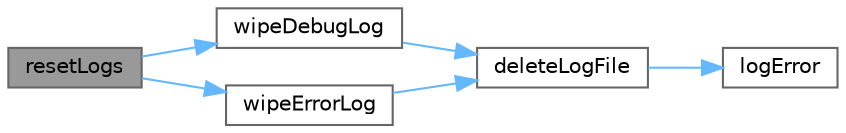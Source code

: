 digraph "resetLogs"
{
 // LATEX_PDF_SIZE
  bgcolor="transparent";
  edge [fontname=Helvetica,fontsize=10,labelfontname=Helvetica,labelfontsize=10];
  node [fontname=Helvetica,fontsize=10,shape=box,height=0.2,width=0.4];
  rankdir="LR";
  Node1 [id="Node000001",label="resetLogs",height=0.2,width=0.4,color="gray40", fillcolor="grey60", style="filled", fontcolor="black",tooltip=" "];
  Node1 -> Node2 [id="edge1_Node000001_Node000002",color="steelblue1",style="solid",tooltip=" "];
  Node2 [id="Node000002",label="wipeDebugLog",height=0.2,width=0.4,color="grey40", fillcolor="white", style="filled",URL="$log_8h.html#ad01b9ae95d7a4b82547f423b567161ad",tooltip=" "];
  Node2 -> Node3 [id="edge2_Node000002_Node000003",color="steelblue1",style="solid",tooltip=" "];
  Node3 [id="Node000003",label="deleteLogFile",height=0.2,width=0.4,color="grey40", fillcolor="white", style="filled",URL="$log_8h.html#af9830cf4051388f36845f4fb75484f18",tooltip=" "];
  Node3 -> Node4 [id="edge3_Node000003_Node000004",color="steelblue1",style="solid",tooltip=" "];
  Node4 [id="Node000004",label="logError",height=0.2,width=0.4,color="grey40", fillcolor="white", style="filled",URL="$log_8h.html#abffc9c4b5f632e2b040e35c869bb0f00",tooltip=" "];
  Node1 -> Node5 [id="edge4_Node000001_Node000005",color="steelblue1",style="solid",tooltip=" "];
  Node5 [id="Node000005",label="wipeErrorLog",height=0.2,width=0.4,color="grey40", fillcolor="white", style="filled",URL="$log_8h.html#af733b5326278207a6825fc3a2e4acc2a",tooltip=" "];
  Node5 -> Node3 [id="edge5_Node000005_Node000003",color="steelblue1",style="solid",tooltip=" "];
}
